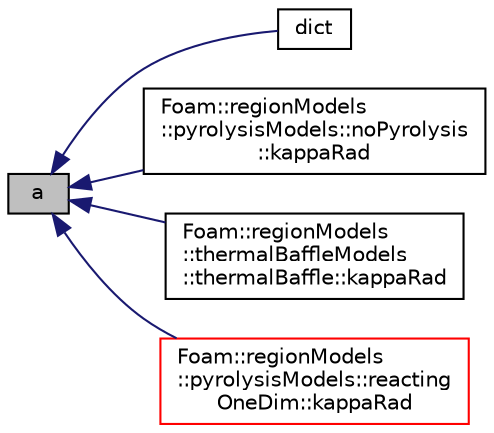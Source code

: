 digraph "a"
{
  bgcolor="transparent";
  edge [fontname="Helvetica",fontsize="10",labelfontname="Helvetica",labelfontsize="10"];
  node [fontname="Helvetica",fontsize="10",shape=record];
  rankdir="LR";
  Node329 [label="a",height=0.2,width=0.4,color="black", fillcolor="grey75", style="filled", fontcolor="black"];
  Node329 -> Node330 [dir="back",color="midnightblue",fontsize="10",style="solid",fontname="Helvetica"];
  Node330 [label="dict",height=0.2,width=0.4,color="black",URL="$a31385.html#a19650e729ef6a0899b8fbe25f5238728",tooltip="Reference to the dictionary. "];
  Node329 -> Node331 [dir="back",color="midnightblue",fontsize="10",style="solid",fontname="Helvetica"];
  Node331 [label="Foam::regionModels\l::pyrolysisModels::noPyrolysis\l::kappaRad",height=0.2,width=0.4,color="black",URL="$a30041.html#a6de854568aec2070a01cd6f1a07cb121",tooltip="Return the region absorptivity [1/m]. "];
  Node329 -> Node332 [dir="back",color="midnightblue",fontsize="10",style="solid",fontname="Helvetica"];
  Node332 [label="Foam::regionModels\l::thermalBaffleModels\l::thermalBaffle::kappaRad",height=0.2,width=0.4,color="black",URL="$a30277.html#ab994e6c7eada8fef22e512e68c7368d8",tooltip="Return solid absortivity [1/m]. "];
  Node329 -> Node333 [dir="back",color="midnightblue",fontsize="10",style="solid",fontname="Helvetica"];
  Node333 [label="Foam::regionModels\l::pyrolysisModels::reacting\lOneDim::kappaRad",height=0.2,width=0.4,color="red",URL="$a30053.html#a6de854568aec2070a01cd6f1a07cb121",tooltip="Return the region absorptivity [1/m]. "];
}
